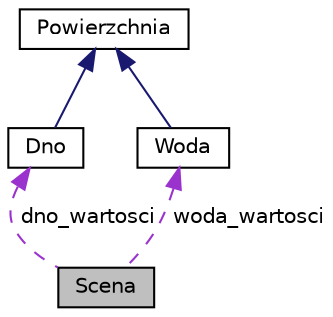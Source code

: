 digraph "Scena"
{
  edge [fontname="Helvetica",fontsize="10",labelfontname="Helvetica",labelfontsize="10"];
  node [fontname="Helvetica",fontsize="10",shape=record];
  Node1 [label="Scena",height=0.2,width=0.4,color="black", fillcolor="grey75", style="filled", fontcolor="black"];
  Node2 -> Node1 [dir="back",color="darkorchid3",fontsize="10",style="dashed",label=" dno_wartosci" ,fontname="Helvetica"];
  Node2 [label="Dno",height=0.2,width=0.4,color="black", fillcolor="white", style="filled",URL="$class_dno.html",tooltip="Pochodna klasa powierzchni, realizujaca modelowanie dna. "];
  Node3 -> Node2 [dir="back",color="midnightblue",fontsize="10",style="solid",fontname="Helvetica"];
  Node3 [label="Powierzchnia",height=0.2,width=0.4,color="black", fillcolor="white", style="filled",URL="$class_powierzchnia.html",tooltip="Bazowa klasa realizujaca pojecie powierzchni posiadajacej dynamiczna tablice wektorow 3D..."];
  Node4 -> Node1 [dir="back",color="darkorchid3",fontsize="10",style="dashed",label=" woda_wartosci" ,fontname="Helvetica"];
  Node4 [label="Woda",height=0.2,width=0.4,color="black", fillcolor="white", style="filled",URL="$class_woda.html",tooltip="Pochodna klasa powierzchni, realizujaca modelowanie wody. "];
  Node3 -> Node4 [dir="back",color="midnightblue",fontsize="10",style="solid",fontname="Helvetica"];
}
